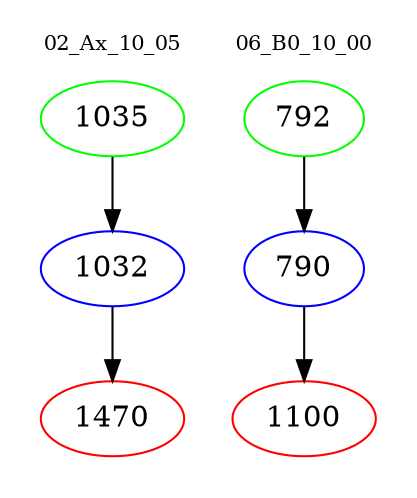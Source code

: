 digraph{
subgraph cluster_0 {
color = white
label = "02_Ax_10_05";
fontsize=10;
T0_1035 [label="1035", color="green"]
T0_1035 -> T0_1032 [color="black"]
T0_1032 [label="1032", color="blue"]
T0_1032 -> T0_1470 [color="black"]
T0_1470 [label="1470", color="red"]
}
subgraph cluster_1 {
color = white
label = "06_B0_10_00";
fontsize=10;
T1_792 [label="792", color="green"]
T1_792 -> T1_790 [color="black"]
T1_790 [label="790", color="blue"]
T1_790 -> T1_1100 [color="black"]
T1_1100 [label="1100", color="red"]
}
}
